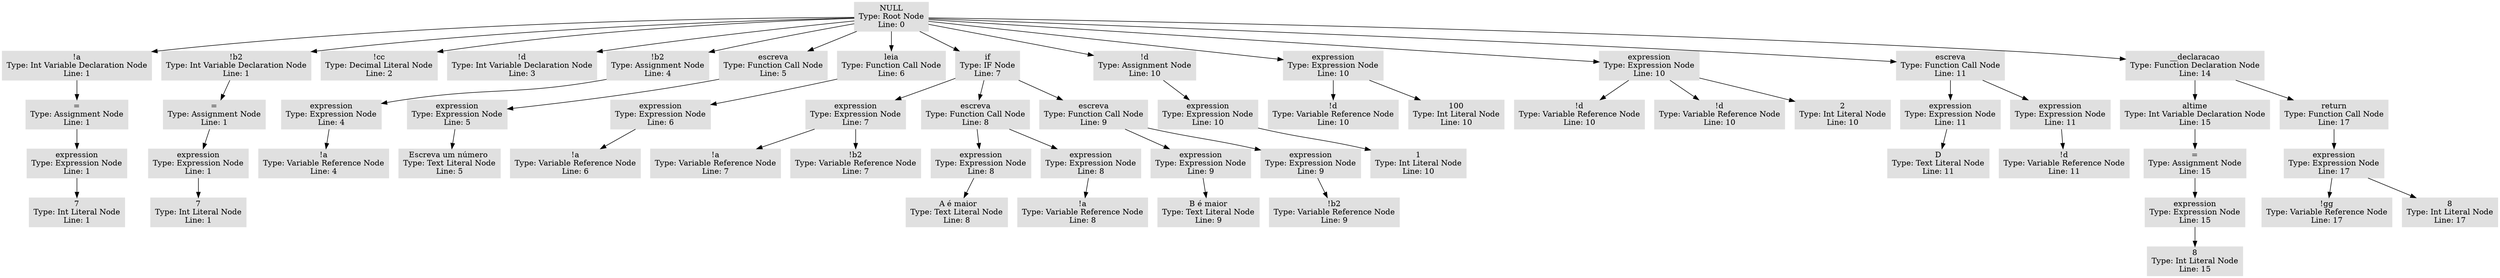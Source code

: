 digraph AST {
  node [shape=box, style=filled, color="#E0E0E0"];
  "0x555555565608" [label="NULL\nType: Root Node\nLine: 0"];
  "0x555555565608" -> "0x5555555669a8";
  "0x5555555669a8" [label="!a\nType: Int Variable Declaration Node\nLine: 1"];
  "0x5555555669a8" -> "0x555555567b98";
  "0x555555567b98" [label="=\nType: Assignment Node\nLine: 1"];
  "0x555555567b98" -> "0x555555567bd8";
  "0x555555567bd8" [label="expression\nType: Expression Node\nLine: 1"];
  "0x555555567bd8" -> "0x555555567c18";
  "0x555555567c18" [label="7\nType: Int Literal Node\nLine: 1"];
  "0x555555565608" -> "0x555555566a38";
  "0x555555566a38" [label="!b2\nType: Int Variable Declaration Node\nLine: 1"];
  "0x555555566a38" -> "0x555555567a78";
  "0x555555567a78" [label="=\nType: Assignment Node\nLine: 1"];
  "0x555555567a78" -> "0x555555567ab8";
  "0x555555567ab8" [label="expression\nType: Expression Node\nLine: 1"];
  "0x555555567ab8" -> "0x555555567af8";
  "0x555555567af8" [label="7\nType: Int Literal Node\nLine: 1"];
  "0x555555565608" -> "0x555555567cd8";
  "0x555555567cd8" [label="!cc\nType: Decimal Literal Node\nLine: 2"];
  "0x555555565608" -> "0x555555567d78";
  "0x555555567d78" [label="!d\nType: Int Variable Declaration Node\nLine: 3"];
  "0x555555565608" -> "0x555555567db8";
  "0x555555567db8" [label="!b2\nType: Assignment Node\nLine: 4"];
  "0x555555567db8" -> "0x555555567e38";
  "0x555555567e38" [label="expression\nType: Expression Node\nLine: 4"];
  "0x555555567e38" -> "0x555555567e78";
  "0x555555567e78" [label="!a\nType: Variable Reference Node\nLine: 4"];
  "0x555555565608" -> "0x555555567eb8";
  "0x555555567eb8" [label="escreva\nType: Function Call Node\nLine: 5"];
  "0x555555567eb8" -> "0x555555567ef8";
  "0x555555567ef8" [label="expression\nType: Expression Node\nLine: 5"];
  "0x555555567ef8" -> "0x555555567f58";
  "0x555555567f58" [label="Escreva um número \nType: Text Literal Node\nLine: 5"];
  "0x555555565608" -> "0x555555567fb8";
  "0x555555567fb8" [label="leia\nType: Function Call Node\nLine: 6"];
  "0x555555567fb8" -> "0x555555567df8";
  "0x555555567df8" [label="expression\nType: Expression Node\nLine: 6"];
  "0x555555567df8" -> "0x555555568068";
  "0x555555568068" [label="!a\nType: Variable Reference Node\nLine: 6"];
  "0x555555565608" -> "0x5555555680c8";
  "0x5555555680c8" [label="if\nType: IF Node\nLine: 7"];
  "0x5555555680c8" -> "0x555555568108";
  "0x555555568108" [label="expression\nType: Expression Node\nLine: 7"];
  "0x555555568108" -> "0x555555568168";
  "0x555555568168" [label="!a\nType: Variable Reference Node\nLine: 7"];
  "0x555555568108" -> "0x5555555681c8";
  "0x5555555681c8" [label="!b2\nType: Variable Reference Node\nLine: 7"];
  "0x5555555680c8" -> "0x555555568208";
  "0x555555568208" [label="escreva\nType: Function Call Node\nLine: 8"];
  "0x555555568208" -> "0x555555568248";
  "0x555555568248" [label="expression\nType: Expression Node\nLine: 8"];
  "0x555555568248" -> "0x5555555682a8";
  "0x5555555682a8" [label=" A é maior\nType: Text Literal Node\nLine: 8"];
  "0x555555568208" -> "0x555555568308";
  "0x555555568308" [label="expression\nType: Expression Node\nLine: 8"];
  "0x555555568308" -> "0x555555568348";
  "0x555555568348" [label="!a\nType: Variable Reference Node\nLine: 8"];
  "0x5555555680c8" -> "0x5555555683a8";
  "0x5555555683a8" [label="escreva\nType: Function Call Node\nLine: 9"];
  "0x5555555683a8" -> "0x555555568418";
  "0x555555568418" [label="expression\nType: Expression Node\nLine: 9"];
  "0x555555568418" -> "0x555555568458";
  "0x555555568458" [label="B é maior\nType: Text Literal Node\nLine: 9"];
  "0x5555555683a8" -> "0x5555555684b8";
  "0x5555555684b8" [label="expression\nType: Expression Node\nLine: 9"];
  "0x5555555684b8" -> "0x5555555684f8";
  "0x5555555684f8" [label="!b2\nType: Variable Reference Node\nLine: 9"];
  "0x555555565608" -> "0x555555568558";
  "0x555555568558" [label="!d\nType: Assignment Node\nLine: 10"];
  "0x555555568558" -> "0x5555555685f8";
  "0x5555555685f8" [label="expression\nType: Expression Node\nLine: 10"];
  "0x5555555685f8" -> "0x555555568658";
  "0x555555568658" [label="1\nType: Int Literal Node\nLine: 10"];
  "0x555555565608" -> "0x5555555686b8";
  "0x5555555686b8" [label="expression\nType: Expression Node\nLine: 10"];
  "0x5555555686b8" -> "0x5555555686f8";
  "0x5555555686f8" [label="!d\nType: Variable Reference Node\nLine: 10"];
  "0x5555555686b8" -> "0x555555568758";
  "0x555555568758" [label="100\nType: Int Literal Node\nLine: 10"];
  "0x555555565608" -> "0x555555568798";
  "0x555555568798" [label="expression\nType: Expression Node\nLine: 10"];
  "0x555555568798" -> "0x555555568848";
  "0x555555568848" [label="!d\nType: Variable Reference Node\nLine: 10"];
  "0x555555568798" -> "0x5555555688a8";
  "0x5555555688a8" [label="!d\nType: Variable Reference Node\nLine: 10"];
  "0x555555568798" -> "0x5555555688e8";
  "0x5555555688e8" [label="2\nType: Int Literal Node\nLine: 10"];
  "0x555555565608" -> "0x555555568958";
  "0x555555568958" [label="escreva\nType: Function Call Node\nLine: 11"];
  "0x555555568958" -> "0x555555568998";
  "0x555555568998" [label="expression\nType: Expression Node\nLine: 11"];
  "0x555555568998" -> "0x5555555689d8";
  "0x5555555689d8" [label="D\nType: Text Literal Node\nLine: 11"];
  "0x555555568958" -> "0x555555568a38";
  "0x555555568a38" [label="expression\nType: Expression Node\nLine: 11"];
  "0x555555568a38" -> "0x555555568a78";
  "0x555555568a78" [label="!d\nType: Variable Reference Node\nLine: 11"];
  "0x555555565608" -> "0x555555569ae8";
  "0x555555569ae8" [label="__declaracao\nType: Function Declaration Node\nLine: 14"];
  "0x555555569ae8" -> "0x555555569bf8";
  "0x555555569bf8" [label="altime\nType: Int Variable Declaration Node\nLine: 15"];
  "0x555555569bf8" -> "0x555555569d58";
  "0x555555569d58" [label="=\nType: Assignment Node\nLine: 15"];
  "0x555555569d58" -> "0x555555569d98";
  "0x555555569d98" [label="expression\nType: Expression Node\nLine: 15"];
  "0x555555569d98" -> "0x555555569dd8";
  "0x555555569dd8" [label="8\nType: Int Literal Node\nLine: 15"];
  "0x555555569ae8" -> "0x555555569e78";
  "0x555555569e78" [label="return\nType: Function Call Node\nLine: 17"];
  "0x555555569e78" -> "0x555555569eb8";
  "0x555555569eb8" [label="expression\nType: Expression Node\nLine: 17"];
  "0x555555569eb8" -> "0x555555569ef8";
  "0x555555569ef8" [label="!gg\nType: Variable Reference Node\nLine: 17"];
  "0x555555569eb8" -> "0x555555569f58";
  "0x555555569f58" [label="8\nType: Int Literal Node\nLine: 17"];
}
